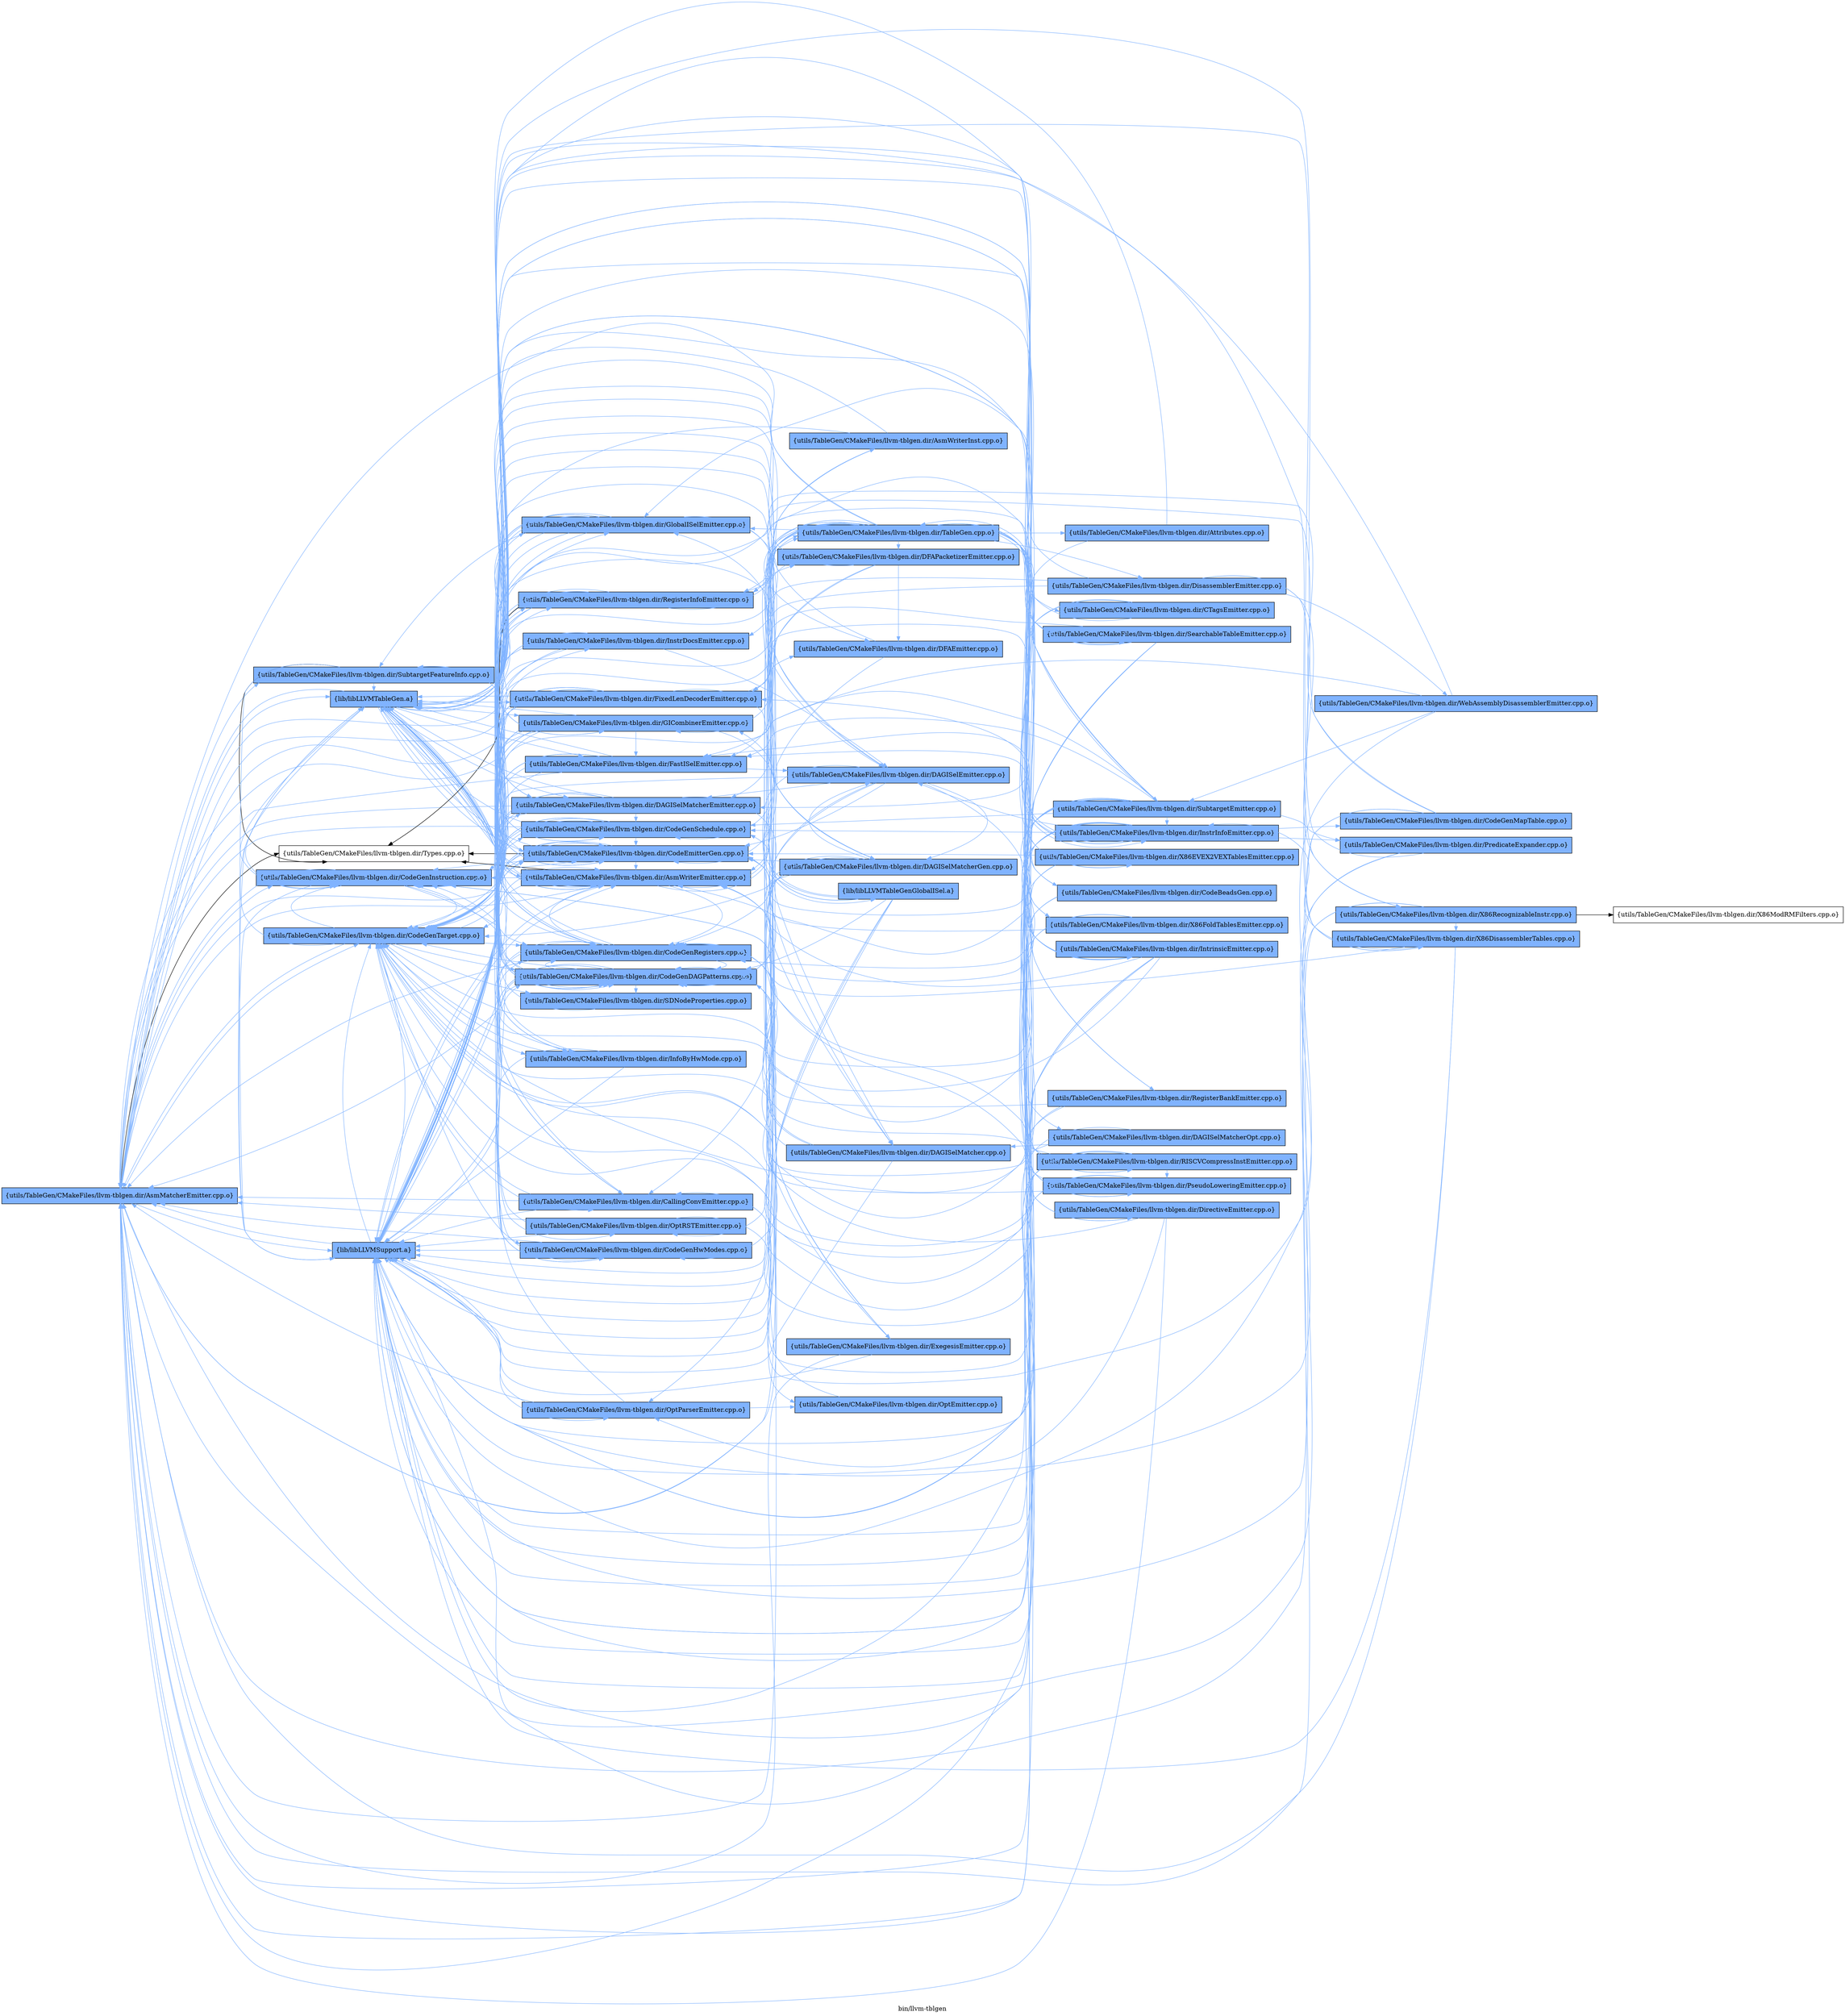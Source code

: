 digraph "bin/llvm-tblgen" {
	label="bin/llvm-tblgen";
	rankdir=LR;
	{ rank=same; Node0x560586553628;  }
	{ rank=same; Node0x560586555298; Node0x5605865570e8; Node0x560586557958; Node0x560586556058; Node0x5605865575e8; Node0x560586553038;  }
	{ rank=same; Node0x560586554a78; Node0x560586555248; Node0x560586553998; Node0x560586553cb8; Node0x560586554c08; Node0x560586556738; Node0x560586553538; Node0x560586554528; Node0x560586552ea8; Node0x5605865557e8; Node0x560586554258; Node0x5605865563c8; Node0x560586553d08; Node0x560586554488; Node0x560586555b08; Node0x5605865545c8; Node0x5605865560a8; Node0x560586555428;  }
	{ rank=same; Node0x560586552ef8; Node0x560586555338; Node0x560586554118; Node0x560586557868; Node0x560586555f68; Node0x560586555bf8; Node0x560586557818; Node0x560586552b88; Node0x560586557638; Node0x560586556288;  }
	{ rank=same; Node0x560586553678; Node0x5605865544d8; Node0x560586556ff8; Node0x560586555f18; Node0x5605865533a8; Node0x560586555158; Node0x5605865579a8; Node0x5605865574f8; Node0x560586552bd8; Node0x560586556b48; Node0x560586556e68; Node0x560586554028; Node0x560586554cf8; Node0x560586557188; Node0x560586556238;  }
	{ rank=same; Node0x560586556328; Node0x560586553358; Node0x5605865536c8; Node0x560586553178; Node0x560586556828;  }

	Node0x560586553628 [shape=record,shape=box,group=1,style=filled,fillcolor="0.600000 0.5 1",label="{utils/TableGen/CMakeFiles/llvm-tblgen.dir/AsmMatcherEmitter.cpp.o}"];
	Node0x560586553628 -> Node0x560586555298[color="0.600000 0.5 1"];
	Node0x560586553628 -> Node0x5605865570e8[color="0.600000 0.5 1"];
	Node0x560586553628 -> Node0x560586557958[color="0.600000 0.5 1"];
	Node0x560586553628 -> Node0x560586556058;
	Node0x560586553628 -> Node0x5605865575e8[color="0.600000 0.5 1"];
	Node0x560586553628 -> Node0x560586553038[color="0.600000 0.5 1"];
	Node0x560586555298 [shape=record,shape=box,group=1,style=filled,fillcolor="0.600000 0.5 1",label="{utils/TableGen/CMakeFiles/llvm-tblgen.dir/CodeGenInstruction.cpp.o}"];
	Node0x560586555298 -> Node0x560586553628[color="0.600000 0.5 1"];
	Node0x560586555298 -> Node0x560586554a78[color="0.600000 0.5 1"];
	Node0x560586555298 -> Node0x560586555248[color="0.600000 0.5 1"];
	Node0x560586555298 -> Node0x560586553998[color="0.600000 0.5 1"];
	Node0x560586555298 -> Node0x5605865570e8[color="0.600000 0.5 1"];
	Node0x560586555298 -> Node0x5605865575e8[color="0.600000 0.5 1"];
	Node0x560586555298 -> Node0x560586553038[color="0.600000 0.5 1"];
	Node0x5605865570e8 [shape=record,shape=box,group=1,style=filled,fillcolor="0.600000 0.5 1",label="{utils/TableGen/CMakeFiles/llvm-tblgen.dir/CodeGenTarget.cpp.o}"];
	Node0x5605865570e8 -> Node0x560586553628[color="0.600000 0.5 1"];
	Node0x5605865570e8 -> Node0x560586553cb8[color="0.600000 0.5 1"];
	Node0x5605865570e8 -> Node0x560586554a78[color="0.600000 0.5 1"];
	Node0x5605865570e8 -> Node0x560586555248[color="0.600000 0.5 1"];
	Node0x5605865570e8 -> Node0x560586554c08[color="0.600000 0.5 1"];
	Node0x5605865570e8 -> Node0x560586555298[color="0.600000 0.5 1"];
	Node0x5605865570e8 -> Node0x560586553998[color="0.600000 0.5 1"];
	Node0x5605865570e8 -> Node0x560586556738[color="0.600000 0.5 1"];
	Node0x5605865570e8 -> Node0x560586553538[color="0.600000 0.5 1"];
	Node0x5605865570e8 -> Node0x560586554528[color="0.600000 0.5 1"];
	Node0x5605865570e8 -> Node0x5605865575e8[color="0.600000 0.5 1"];
	Node0x5605865570e8 -> Node0x560586553038[color="0.600000 0.5 1"];
	Node0x560586557958 [shape=record,shape=box,group=1,style=filled,fillcolor="0.600000 0.5 1",label="{utils/TableGen/CMakeFiles/llvm-tblgen.dir/SubtargetFeatureInfo.cpp.o}"];
	Node0x560586557958 -> Node0x560586552ea8[color="0.600000 0.5 1"];
	Node0x560586557958 -> Node0x560586556058;
	Node0x560586557958 -> Node0x5605865575e8[color="0.600000 0.5 1"];
	Node0x560586557958 -> Node0x560586553038[color="0.600000 0.5 1"];
	Node0x560586556058 [shape=record,shape=box,group=0,label="{utils/TableGen/CMakeFiles/llvm-tblgen.dir/Types.cpp.o}"];
	Node0x5605865575e8 [shape=record,shape=box,group=1,style=filled,fillcolor="0.600000 0.5 1",label="{lib/libLLVMSupport.a}"];
	Node0x5605865575e8 -> Node0x560586553628[color="0.600000 0.5 1"];
	Node0x5605865575e8 -> Node0x560586553998[color="0.600000 0.5 1"];
	Node0x5605865575e8 -> Node0x5605865570e8[color="0.600000 0.5 1"];
	Node0x5605865575e8 -> Node0x5605865557e8[color="0.600000 0.5 1"];
	Node0x5605865575e8 -> Node0x560586554258[color="0.600000 0.5 1"];
	Node0x5605865575e8 -> Node0x5605865563c8[color="0.600000 0.5 1"];
	Node0x5605865575e8 -> Node0x560586552ea8[color="0.600000 0.5 1"];
	Node0x5605865575e8 -> Node0x560586555248[color="0.600000 0.5 1"];
	Node0x5605865575e8 -> Node0x560586554a78[color="0.600000 0.5 1"];
	Node0x5605865575e8 -> Node0x560586553d08[color="0.600000 0.5 1"];
	Node0x5605865575e8 -> Node0x560586554488[color="0.600000 0.5 1"];
	Node0x560586553038 [shape=record,shape=box,group=1,style=filled,fillcolor="0.600000 0.5 1",label="{lib/libLLVMTableGen.a}"];
	Node0x560586553038 -> Node0x560586552ea8[color="0.600000 0.5 1"];
	Node0x560586553038 -> Node0x5605865575e8[color="0.600000 0.5 1"];
	Node0x560586553038 -> Node0x560586555298[color="0.600000 0.5 1"];
	Node0x560586553038 -> Node0x560586553628[color="0.600000 0.5 1"];
	Node0x560586553038 -> Node0x560586553998[color="0.600000 0.5 1"];
	Node0x560586553038 -> Node0x5605865557e8[color="0.600000 0.5 1"];
	Node0x560586553038 -> Node0x560586555b08[color="0.600000 0.5 1"];
	Node0x560586553038 -> Node0x5605865545c8[color="0.600000 0.5 1"];
	Node0x560586553038 -> Node0x560586554258[color="0.600000 0.5 1"];
	Node0x560586553038 -> Node0x560586554a78[color="0.600000 0.5 1"];
	Node0x560586553038 -> Node0x560586555248[color="0.600000 0.5 1"];
	Node0x560586553038 -> Node0x5605865560a8[color="0.600000 0.5 1"];
	Node0x560586553038 -> Node0x560586553d08[color="0.600000 0.5 1"];
	Node0x560586553038 -> Node0x560586555428[color="0.600000 0.5 1"];
	Node0x560586552ea8 [shape=record,shape=box,group=1,style=filled,fillcolor="0.600000 0.5 1",label="{utils/TableGen/CMakeFiles/llvm-tblgen.dir/AsmWriterEmitter.cpp.o}"];
	Node0x560586552ea8 -> Node0x560586553628[color="0.600000 0.5 1"];
	Node0x560586552ea8 -> Node0x560586552ef8[color="0.600000 0.5 1"];
	Node0x560586552ea8 -> Node0x560586555298[color="0.600000 0.5 1"];
	Node0x560586552ea8 -> Node0x560586553998[color="0.600000 0.5 1"];
	Node0x560586552ea8 -> Node0x5605865570e8[color="0.600000 0.5 1"];
	Node0x560586552ea8 -> Node0x560586555338[color="0.600000 0.5 1"];
	Node0x560586552ea8 -> Node0x560586556058;
	Node0x560586552ea8 -> Node0x5605865575e8[color="0.600000 0.5 1"];
	Node0x560586552ea8 -> Node0x560586553038[color="0.600000 0.5 1"];
	Node0x560586552ef8 [shape=record,shape=box,group=1,style=filled,fillcolor="0.600000 0.5 1",label="{utils/TableGen/CMakeFiles/llvm-tblgen.dir/AsmWriterInst.cpp.o}"];
	Node0x560586552ef8 -> Node0x560586553628[color="0.600000 0.5 1"];
	Node0x560586552ef8 -> Node0x560586555298[color="0.600000 0.5 1"];
	Node0x560586552ef8 -> Node0x560586553038[color="0.600000 0.5 1"];
	Node0x560586553998 [shape=record,shape=box,group=1,style=filled,fillcolor="0.600000 0.5 1",label="{utils/TableGen/CMakeFiles/llvm-tblgen.dir/CodeGenRegisters.cpp.o}"];
	Node0x560586553998 -> Node0x560586553628[color="0.600000 0.5 1"];
	Node0x560586553998 -> Node0x560586552ea8[color="0.600000 0.5 1"];
	Node0x560586553998 -> Node0x560586554a78[color="0.600000 0.5 1"];
	Node0x560586553998 -> Node0x560586555248[color="0.600000 0.5 1"];
	Node0x560586553998 -> Node0x560586553538[color="0.600000 0.5 1"];
	Node0x560586553998 -> Node0x5605865575e8[color="0.600000 0.5 1"];
	Node0x560586553998 -> Node0x560586553038[color="0.600000 0.5 1"];
	Node0x560586555338 [shape=record,shape=box,group=1,style=filled,fillcolor="0.600000 0.5 1",label="{utils/TableGen/CMakeFiles/llvm-tblgen.dir/TableGen.cpp.o}"];
	Node0x560586555338 -> Node0x560586553628[color="0.600000 0.5 1"];
	Node0x560586555338 -> Node0x560586552ea8[color="0.600000 0.5 1"];
	Node0x560586555338 -> Node0x560586553678[color="0.600000 0.5 1"];
	Node0x560586555338 -> Node0x560586553cb8[color="0.600000 0.5 1"];
	Node0x560586555338 -> Node0x5605865544d8[color="0.600000 0.5 1"];
	Node0x560586555338 -> Node0x560586554a78[color="0.600000 0.5 1"];
	Node0x560586555338 -> Node0x5605865570e8[color="0.600000 0.5 1"];
	Node0x560586555338 -> Node0x560586557868[color="0.600000 0.5 1"];
	Node0x560586555338 -> Node0x5605865557e8[color="0.600000 0.5 1"];
	Node0x560586555338 -> Node0x560586557638[color="0.600000 0.5 1"];
	Node0x560586555338 -> Node0x560586557818[color="0.600000 0.5 1"];
	Node0x560586555338 -> Node0x560586556ff8[color="0.600000 0.5 1"];
	Node0x560586555338 -> Node0x560586555f18[color="0.600000 0.5 1"];
	Node0x560586555338 -> Node0x560586556288[color="0.600000 0.5 1"];
	Node0x560586555338 -> Node0x560586555b08[color="0.600000 0.5 1"];
	Node0x560586555338 -> Node0x5605865545c8[color="0.600000 0.5 1"];
	Node0x560586555338 -> Node0x560586554258[color="0.600000 0.5 1"];
	Node0x560586555338 -> Node0x5605865533a8[color="0.600000 0.5 1"];
	Node0x560586555338 -> Node0x560586554488[color="0.600000 0.5 1"];
	Node0x560586555338 -> Node0x560586555158[color="0.600000 0.5 1"];
	Node0x560586555338 -> Node0x5605865563c8[color="0.600000 0.5 1"];
	Node0x560586555338 -> Node0x5605865560a8[color="0.600000 0.5 1"];
	Node0x560586555338 -> Node0x5605865579a8[color="0.600000 0.5 1"];
	Node0x560586555338 -> Node0x5605865574f8[color="0.600000 0.5 1"];
	Node0x560586555338 -> Node0x560586552bd8[color="0.600000 0.5 1"];
	Node0x560586555338 -> Node0x560586553d08[color="0.600000 0.5 1"];
	Node0x560586555338 -> Node0x560586556b48[color="0.600000 0.5 1"];
	Node0x560586555338 -> Node0x560586556e68[color="0.600000 0.5 1"];
	Node0x560586555338 -> Node0x560586554028[color="0.600000 0.5 1"];
	Node0x560586555338 -> Node0x560586554cf8[color="0.600000 0.5 1"];
	Node0x560586555338 -> Node0x560586557188[color="0.600000 0.5 1"];
	Node0x560586555338 -> Node0x5605865575e8[color="0.600000 0.5 1"];
	Node0x560586555338 -> Node0x560586553038[color="0.600000 0.5 1"];
	Node0x560586553678 [shape=record,shape=box,group=1,style=filled,fillcolor="0.600000 0.5 1",label="{utils/TableGen/CMakeFiles/llvm-tblgen.dir/Attributes.cpp.o}"];
	Node0x560586553678 -> Node0x5605865575e8[color="0.600000 0.5 1"];
	Node0x560586553678 -> Node0x560586553038[color="0.600000 0.5 1"];
	Node0x560586553cb8 [shape=record,shape=box,group=1,style=filled,fillcolor="0.600000 0.5 1",label="{utils/TableGen/CMakeFiles/llvm-tblgen.dir/CallingConvEmitter.cpp.o}"];
	Node0x560586553cb8 -> Node0x560586553628[color="0.600000 0.5 1"];
	Node0x560586553cb8 -> Node0x5605865570e8[color="0.600000 0.5 1"];
	Node0x560586553cb8 -> Node0x5605865575e8[color="0.600000 0.5 1"];
	Node0x560586553cb8 -> Node0x560586553038[color="0.600000 0.5 1"];
	Node0x5605865544d8 [shape=record,shape=box,group=1,style=filled,fillcolor="0.600000 0.5 1",label="{utils/TableGen/CMakeFiles/llvm-tblgen.dir/CodeBeadsGen.cpp.o}"];
	Node0x5605865544d8 -> Node0x5605865570e8[color="0.600000 0.5 1"];
	Node0x5605865544d8 -> Node0x5605865575e8[color="0.600000 0.5 1"];
	Node0x5605865544d8 -> Node0x560586553038[color="0.600000 0.5 1"];
	Node0x560586554a78 [shape=record,shape=box,group=1,style=filled,fillcolor="0.600000 0.5 1",label="{utils/TableGen/CMakeFiles/llvm-tblgen.dir/CodeEmitterGen.cpp.o}"];
	Node0x560586554a78 -> Node0x560586553628[color="0.600000 0.5 1"];
	Node0x560586554a78 -> Node0x560586552ea8[color="0.600000 0.5 1"];
	Node0x560586554a78 -> Node0x560586555298[color="0.600000 0.5 1"];
	Node0x560586554a78 -> Node0x5605865570e8[color="0.600000 0.5 1"];
	Node0x560586554a78 -> Node0x560586553538[color="0.600000 0.5 1"];
	Node0x560586554a78 -> Node0x560586557958[color="0.600000 0.5 1"];
	Node0x560586554a78 -> Node0x560586556058;
	Node0x560586554a78 -> Node0x5605865575e8[color="0.600000 0.5 1"];
	Node0x560586554a78 -> Node0x560586553038[color="0.600000 0.5 1"];
	Node0x560586553538 [shape=record,shape=box,group=1,style=filled,fillcolor="0.600000 0.5 1",label="{utils/TableGen/CMakeFiles/llvm-tblgen.dir/InfoByHwMode.cpp.o}"];
	Node0x560586553538 -> Node0x560586554c08[color="0.600000 0.5 1"];
	Node0x560586553538 -> Node0x5605865570e8[color="0.600000 0.5 1"];
	Node0x560586553538 -> Node0x5605865575e8[color="0.600000 0.5 1"];
	Node0x560586553538 -> Node0x560586553038[color="0.600000 0.5 1"];
	Node0x560586555248 [shape=record,shape=box,group=1,style=filled,fillcolor="0.600000 0.5 1",label="{utils/TableGen/CMakeFiles/llvm-tblgen.dir/CodeGenDAGPatterns.cpp.o}"];
	Node0x560586555248 -> Node0x560586553628[color="0.600000 0.5 1"];
	Node0x560586555248 -> Node0x560586552ea8[color="0.600000 0.5 1"];
	Node0x560586555248 -> Node0x560586553cb8[color="0.600000 0.5 1"];
	Node0x560586555248 -> Node0x560586554a78[color="0.600000 0.5 1"];
	Node0x560586555248 -> Node0x560586555298[color="0.600000 0.5 1"];
	Node0x560586555248 -> Node0x560586553998[color="0.600000 0.5 1"];
	Node0x560586555248 -> Node0x5605865570e8[color="0.600000 0.5 1"];
	Node0x560586555248 -> Node0x560586553538[color="0.600000 0.5 1"];
	Node0x560586555248 -> Node0x560586554528[color="0.600000 0.5 1"];
	Node0x560586555248 -> Node0x5605865575e8[color="0.600000 0.5 1"];
	Node0x560586555248 -> Node0x560586553038[color="0.600000 0.5 1"];
	Node0x560586554528 [shape=record,shape=box,group=1,style=filled,fillcolor="0.600000 0.5 1",label="{utils/TableGen/CMakeFiles/llvm-tblgen.dir/SDNodeProperties.cpp.o}"];
	Node0x560586554528 -> Node0x560586553038[color="0.600000 0.5 1"];
	Node0x560586554c08 [shape=record,shape=box,group=1,style=filled,fillcolor="0.600000 0.5 1",label="{utils/TableGen/CMakeFiles/llvm-tblgen.dir/CodeGenHwModes.cpp.o}"];
	Node0x560586554c08 -> Node0x560586553628[color="0.600000 0.5 1"];
	Node0x560586554c08 -> Node0x5605865575e8[color="0.600000 0.5 1"];
	Node0x560586554c08 -> Node0x560586553038[color="0.600000 0.5 1"];
	Node0x560586553178 [shape=record,shape=box,group=1,style=filled,fillcolor="0.600000 0.5 1",label="{utils/TableGen/CMakeFiles/llvm-tblgen.dir/CodeGenMapTable.cpp.o}"];
	Node0x560586553178 -> Node0x560586553628[color="0.600000 0.5 1"];
	Node0x560586553178 -> Node0x5605865570e8[color="0.600000 0.5 1"];
	Node0x560586553178 -> Node0x5605865575e8[color="0.600000 0.5 1"];
	Node0x560586553178 -> Node0x560586553038[color="0.600000 0.5 1"];
	Node0x560586556738 [shape=record,shape=box,group=1,style=filled,fillcolor="0.600000 0.5 1",label="{utils/TableGen/CMakeFiles/llvm-tblgen.dir/CodeGenSchedule.cpp.o}"];
	Node0x560586556738 -> Node0x560586553628[color="0.600000 0.5 1"];
	Node0x560586556738 -> Node0x560586552ea8[color="0.600000 0.5 1"];
	Node0x560586556738 -> Node0x560586553cb8[color="0.600000 0.5 1"];
	Node0x560586556738 -> Node0x560586554a78[color="0.600000 0.5 1"];
	Node0x560586556738 -> Node0x560586555248[color="0.600000 0.5 1"];
	Node0x560586556738 -> Node0x560586553998[color="0.600000 0.5 1"];
	Node0x560586556738 -> Node0x5605865570e8[color="0.600000 0.5 1"];
	Node0x560586556738 -> Node0x5605865575e8[color="0.600000 0.5 1"];
	Node0x560586556738 -> Node0x560586553038[color="0.600000 0.5 1"];
	Node0x560586557868 [shape=record,shape=box,group=1,style=filled,fillcolor="0.600000 0.5 1",label="{utils/TableGen/CMakeFiles/llvm-tblgen.dir/DAGISelEmitter.cpp.o}"];
	Node0x560586557868 -> Node0x560586554a78[color="0.600000 0.5 1"];
	Node0x560586557868 -> Node0x560586555248[color="0.600000 0.5 1"];
	Node0x560586557868 -> Node0x5605865570e8[color="0.600000 0.5 1"];
	Node0x560586557868 -> Node0x5605865557e8[color="0.600000 0.5 1"];
	Node0x560586557868 -> Node0x560586555f68[color="0.600000 0.5 1"];
	Node0x560586557868 -> Node0x560586556238[color="0.600000 0.5 1"];
	Node0x560586557868 -> Node0x560586554118[color="0.600000 0.5 1"];
	Node0x560586557868 -> Node0x5605865575e8[color="0.600000 0.5 1"];
	Node0x560586557868 -> Node0x560586553038[color="0.600000 0.5 1"];
	Node0x5605865557e8 [shape=record,shape=box,group=1,style=filled,fillcolor="0.600000 0.5 1",label="{utils/TableGen/CMakeFiles/llvm-tblgen.dir/DAGISelMatcherEmitter.cpp.o}"];
	Node0x5605865557e8 -> Node0x560586553628[color="0.600000 0.5 1"];
	Node0x5605865557e8 -> Node0x560586552ea8[color="0.600000 0.5 1"];
	Node0x5605865557e8 -> Node0x560586555248[color="0.600000 0.5 1"];
	Node0x5605865557e8 -> Node0x560586554c08[color="0.600000 0.5 1"];
	Node0x5605865557e8 -> Node0x560586556738[color="0.600000 0.5 1"];
	Node0x5605865557e8 -> Node0x5605865570e8[color="0.600000 0.5 1"];
	Node0x5605865557e8 -> Node0x560586554118[color="0.600000 0.5 1"];
	Node0x5605865557e8 -> Node0x5605865575e8[color="0.600000 0.5 1"];
	Node0x5605865557e8 -> Node0x560586553038[color="0.600000 0.5 1"];
	Node0x560586555f68 [shape=record,shape=box,group=1,style=filled,fillcolor="0.600000 0.5 1",label="{utils/TableGen/CMakeFiles/llvm-tblgen.dir/DAGISelMatcherGen.cpp.o}"];
	Node0x560586555f68 -> Node0x560586553628[color="0.600000 0.5 1"];
	Node0x560586555f68 -> Node0x560586554a78[color="0.600000 0.5 1"];
	Node0x560586555f68 -> Node0x560586555248[color="0.600000 0.5 1"];
	Node0x560586555f68 -> Node0x560586555298[color="0.600000 0.5 1"];
	Node0x560586555f68 -> Node0x560586553998[color="0.600000 0.5 1"];
	Node0x560586555f68 -> Node0x5605865570e8[color="0.600000 0.5 1"];
	Node0x560586555f68 -> Node0x560586557868[color="0.600000 0.5 1"];
	Node0x560586555f68 -> Node0x560586554118[color="0.600000 0.5 1"];
	Node0x560586555f68 -> Node0x5605865575e8[color="0.600000 0.5 1"];
	Node0x560586555f68 -> Node0x560586553038[color="0.600000 0.5 1"];
	Node0x560586556238 [shape=record,shape=box,group=1,style=filled,fillcolor="0.600000 0.5 1",label="{utils/TableGen/CMakeFiles/llvm-tblgen.dir/DAGISelMatcherOpt.cpp.o}"];
	Node0x560586556238 -> Node0x560586555248[color="0.600000 0.5 1"];
	Node0x560586556238 -> Node0x560586554118[color="0.600000 0.5 1"];
	Node0x560586556238 -> Node0x5605865575e8[color="0.600000 0.5 1"];
	Node0x560586554118 [shape=record,shape=box,group=1,style=filled,fillcolor="0.600000 0.5 1",label="{utils/TableGen/CMakeFiles/llvm-tblgen.dir/DAGISelMatcher.cpp.o}"];
	Node0x560586554118 -> Node0x560586555248[color="0.600000 0.5 1"];
	Node0x560586554118 -> Node0x560586553998[color="0.600000 0.5 1"];
	Node0x560586554118 -> Node0x5605865570e8[color="0.600000 0.5 1"];
	Node0x560586554118 -> Node0x5605865575e8[color="0.600000 0.5 1"];
	Node0x560586557638 [shape=record,shape=box,group=1,style=filled,fillcolor="0.600000 0.5 1",label="{utils/TableGen/CMakeFiles/llvm-tblgen.dir/DFAEmitter.cpp.o}"];
	Node0x560586557638 -> Node0x5605865575e8[color="0.600000 0.5 1"];
	Node0x560586557638 -> Node0x560586553038[color="0.600000 0.5 1"];
	Node0x560586557818 [shape=record,shape=box,group=1,style=filled,fillcolor="0.600000 0.5 1",label="{utils/TableGen/CMakeFiles/llvm-tblgen.dir/DFAPacketizerEmitter.cpp.o}"];
	Node0x560586557818 -> Node0x560586556738[color="0.600000 0.5 1"];
	Node0x560586557818 -> Node0x5605865570e8[color="0.600000 0.5 1"];
	Node0x560586557818 -> Node0x560586557638[color="0.600000 0.5 1"];
	Node0x560586557818 -> Node0x5605865575e8[color="0.600000 0.5 1"];
	Node0x560586557818 -> Node0x560586553038[color="0.600000 0.5 1"];
	Node0x560586556ff8 [shape=record,shape=box,group=1,style=filled,fillcolor="0.600000 0.5 1",label="{utils/TableGen/CMakeFiles/llvm-tblgen.dir/DirectiveEmitter.cpp.o}"];
	Node0x560586556ff8 -> Node0x560586553628[color="0.600000 0.5 1"];
	Node0x560586556ff8 -> Node0x560586555248[color="0.600000 0.5 1"];
	Node0x560586556ff8 -> Node0x5605865575e8[color="0.600000 0.5 1"];
	Node0x560586556ff8 -> Node0x560586553038[color="0.600000 0.5 1"];
	Node0x560586555f18 [shape=record,shape=box,group=1,style=filled,fillcolor="0.600000 0.5 1",label="{utils/TableGen/CMakeFiles/llvm-tblgen.dir/DisassemblerEmitter.cpp.o}"];
	Node0x560586555f18 -> Node0x5605865570e8[color="0.600000 0.5 1"];
	Node0x560586555f18 -> Node0x560586555428[color="0.600000 0.5 1"];
	Node0x560586555f18 -> Node0x560586556328[color="0.600000 0.5 1"];
	Node0x560586555f18 -> Node0x560586553358[color="0.600000 0.5 1"];
	Node0x560586555f18 -> Node0x5605865536c8[color="0.600000 0.5 1"];
	Node0x560586555f18 -> Node0x560586553038[color="0.600000 0.5 1"];
	Node0x560586555428 [shape=record,shape=box,group=1,style=filled,fillcolor="0.600000 0.5 1",label="{utils/TableGen/CMakeFiles/llvm-tblgen.dir/FixedLenDecoderEmitter.cpp.o}"];
	Node0x560586555428 -> Node0x560586553628[color="0.600000 0.5 1"];
	Node0x560586555428 -> Node0x560586552ea8[color="0.600000 0.5 1"];
	Node0x560586555428 -> Node0x560586553cb8[color="0.600000 0.5 1"];
	Node0x560586555428 -> Node0x560586554a78[color="0.600000 0.5 1"];
	Node0x560586555428 -> Node0x560586555248[color="0.600000 0.5 1"];
	Node0x560586555428 -> Node0x560586555298[color="0.600000 0.5 1"];
	Node0x560586555428 -> Node0x560586553998[color="0.600000 0.5 1"];
	Node0x560586555428 -> Node0x560586556738[color="0.600000 0.5 1"];
	Node0x560586555428 -> Node0x5605865570e8[color="0.600000 0.5 1"];
	Node0x560586555428 -> Node0x560586557638[color="0.600000 0.5 1"];
	Node0x560586555428 -> Node0x560586556288[color="0.600000 0.5 1"];
	Node0x560586555428 -> Node0x560586553538[color="0.600000 0.5 1"];
	Node0x560586555428 -> Node0x5605865575e8[color="0.600000 0.5 1"];
	Node0x560586555428 -> Node0x560586553038[color="0.600000 0.5 1"];
	Node0x560586556328 [shape=record,shape=box,group=1,style=filled,fillcolor="0.600000 0.5 1",label="{utils/TableGen/CMakeFiles/llvm-tblgen.dir/X86DisassemblerTables.cpp.o}"];
	Node0x560586556328 -> Node0x560586553628[color="0.600000 0.5 1"];
	Node0x560586556328 -> Node0x560586552ea8[color="0.600000 0.5 1"];
	Node0x560586556328 -> Node0x5605865533a8[color="0.600000 0.5 1"];
	Node0x560586556328 -> Node0x560586553d08[color="0.600000 0.5 1"];
	Node0x560586556328 -> Node0x5605865575e8[color="0.600000 0.5 1"];
	Node0x560586553358 [shape=record,shape=box,group=1,style=filled,fillcolor="0.600000 0.5 1",label="{utils/TableGen/CMakeFiles/llvm-tblgen.dir/X86RecognizableInstr.cpp.o}"];
	Node0x560586553358 -> Node0x560586553628[color="0.600000 0.5 1"];
	Node0x560586553358 -> Node0x560586556328[color="0.600000 0.5 1"];
	Node0x560586553358 -> Node0x560586554e38;
	Node0x560586553358 -> Node0x5605865575e8[color="0.600000 0.5 1"];
	Node0x560586553358 -> Node0x560586553038[color="0.600000 0.5 1"];
	Node0x5605865536c8 [shape=record,shape=box,group=1,style=filled,fillcolor="0.600000 0.5 1",label="{utils/TableGen/CMakeFiles/llvm-tblgen.dir/WebAssemblyDisassemblerEmitter.cpp.o}"];
	Node0x5605865536c8 -> Node0x560586555b08[color="0.600000 0.5 1"];
	Node0x5605865536c8 -> Node0x560586556e68[color="0.600000 0.5 1"];
	Node0x5605865536c8 -> Node0x5605865575e8[color="0.600000 0.5 1"];
	Node0x5605865536c8 -> Node0x560586553038[color="0.600000 0.5 1"];
	Node0x560586556288 [shape=record,shape=box,group=1,style=filled,fillcolor="0.600000 0.5 1",label="{utils/TableGen/CMakeFiles/llvm-tblgen.dir/ExegesisEmitter.cpp.o}"];
	Node0x560586556288 -> Node0x560586553628[color="0.600000 0.5 1"];
	Node0x560586556288 -> Node0x5605865575e8[color="0.600000 0.5 1"];
	Node0x560586556288 -> Node0x560586553038[color="0.600000 0.5 1"];
	Node0x560586555b08 [shape=record,shape=box,group=1,style=filled,fillcolor="0.600000 0.5 1",label="{utils/TableGen/CMakeFiles/llvm-tblgen.dir/FastISelEmitter.cpp.o}"];
	Node0x560586555b08 -> Node0x560586553628[color="0.600000 0.5 1"];
	Node0x560586555b08 -> Node0x560586552ea8[color="0.600000 0.5 1"];
	Node0x560586555b08 -> Node0x560586554a78[color="0.600000 0.5 1"];
	Node0x560586555b08 -> Node0x560586555248[color="0.600000 0.5 1"];
	Node0x560586555b08 -> Node0x560586553998[color="0.600000 0.5 1"];
	Node0x560586555b08 -> Node0x5605865570e8[color="0.600000 0.5 1"];
	Node0x560586555b08 -> Node0x560586557868[color="0.600000 0.5 1"];
	Node0x560586555b08 -> Node0x5605865575e8[color="0.600000 0.5 1"];
	Node0x560586555b08 -> Node0x560586553038[color="0.600000 0.5 1"];
	Node0x5605865545c8 [shape=record,shape=box,group=1,style=filled,fillcolor="0.600000 0.5 1",label="{utils/TableGen/CMakeFiles/llvm-tblgen.dir/GICombinerEmitter.cpp.o}"];
	Node0x5605865545c8 -> Node0x560586553628[color="0.600000 0.5 1"];
	Node0x5605865545c8 -> Node0x560586554a78[color="0.600000 0.5 1"];
	Node0x5605865545c8 -> Node0x560586555248[color="0.600000 0.5 1"];
	Node0x5605865545c8 -> Node0x560586555298[color="0.600000 0.5 1"];
	Node0x5605865545c8 -> Node0x560586553998[color="0.600000 0.5 1"];
	Node0x5605865545c8 -> Node0x5605865570e8[color="0.600000 0.5 1"];
	Node0x5605865545c8 -> Node0x5605865557e8[color="0.600000 0.5 1"];
	Node0x5605865545c8 -> Node0x560586555b08[color="0.600000 0.5 1"];
	Node0x5605865545c8 -> Node0x5605865575e8[color="0.600000 0.5 1"];
	Node0x5605865545c8 -> Node0x560586553038[color="0.600000 0.5 1"];
	Node0x5605865545c8 -> Node0x560586552b88[color="0.600000 0.5 1"];
	Node0x560586552b88 [shape=record,shape=box,group=1,style=filled,fillcolor="0.600000 0.5 1",label="{lib/libLLVMTableGenGlobalISel.a}"];
	Node0x560586552b88 -> Node0x5605865575e8[color="0.600000 0.5 1"];
	Node0x560586552b88 -> Node0x560586553038[color="0.600000 0.5 1"];
	Node0x560586552b88 -> Node0x560586553628[color="0.600000 0.5 1"];
	Node0x560586552b88 -> Node0x560586554c08[color="0.600000 0.5 1"];
	Node0x560586552b88 -> Node0x5605865545c8[color="0.600000 0.5 1"];
	Node0x560586552b88 -> Node0x560586555248[color="0.600000 0.5 1"];
	Node0x560586552b88 -> Node0x560586556738[color="0.600000 0.5 1"];
	Node0x560586552b88 -> Node0x560586554258[color="0.600000 0.5 1"];
	Node0x560586554258 [shape=record,shape=box,group=1,style=filled,fillcolor="0.600000 0.5 1",label="{utils/TableGen/CMakeFiles/llvm-tblgen.dir/GlobalISelEmitter.cpp.o}"];
	Node0x560586554258 -> Node0x560586553628[color="0.600000 0.5 1"];
	Node0x560586554258 -> Node0x560586552ea8[color="0.600000 0.5 1"];
	Node0x560586554258 -> Node0x560586553cb8[color="0.600000 0.5 1"];
	Node0x560586554258 -> Node0x560586554a78[color="0.600000 0.5 1"];
	Node0x560586554258 -> Node0x560586555248[color="0.600000 0.5 1"];
	Node0x560586554258 -> Node0x560586554c08[color="0.600000 0.5 1"];
	Node0x560586554258 -> Node0x560586555298[color="0.600000 0.5 1"];
	Node0x560586554258 -> Node0x560586553998[color="0.600000 0.5 1"];
	Node0x560586554258 -> Node0x560586556738[color="0.600000 0.5 1"];
	Node0x560586554258 -> Node0x5605865570e8[color="0.600000 0.5 1"];
	Node0x560586554258 -> Node0x560586557868[color="0.600000 0.5 1"];
	Node0x560586554258 -> Node0x5605865557e8[color="0.600000 0.5 1"];
	Node0x560586554258 -> Node0x560586555f68[color="0.600000 0.5 1"];
	Node0x560586554258 -> Node0x5605865545c8[color="0.600000 0.5 1"];
	Node0x560586554258 -> Node0x560586557958[color="0.600000 0.5 1"];
	Node0x560586554258 -> Node0x5605865575e8[color="0.600000 0.5 1"];
	Node0x560586554258 -> Node0x560586553038[color="0.600000 0.5 1"];
	Node0x5605865533a8 [shape=record,shape=box,group=1,style=filled,fillcolor="0.600000 0.5 1",label="{utils/TableGen/CMakeFiles/llvm-tblgen.dir/InstrInfoEmitter.cpp.o}"];
	Node0x5605865533a8 -> Node0x560586553628[color="0.600000 0.5 1"];
	Node0x5605865533a8 -> Node0x560586552ea8[color="0.600000 0.5 1"];
	Node0x5605865533a8 -> Node0x560586555248[color="0.600000 0.5 1"];
	Node0x5605865533a8 -> Node0x560586553178[color="0.600000 0.5 1"];
	Node0x5605865533a8 -> Node0x560586553998[color="0.600000 0.5 1"];
	Node0x5605865533a8 -> Node0x560586556738[color="0.600000 0.5 1"];
	Node0x5605865533a8 -> Node0x5605865570e8[color="0.600000 0.5 1"];
	Node0x5605865533a8 -> Node0x560586557868[color="0.600000 0.5 1"];
	Node0x5605865533a8 -> Node0x560586555b08[color="0.600000 0.5 1"];
	Node0x5605865533a8 -> Node0x560586556828[color="0.600000 0.5 1"];
	Node0x5605865533a8 -> Node0x560586555338[color="0.600000 0.5 1"];
	Node0x5605865533a8 -> Node0x5605865575e8[color="0.600000 0.5 1"];
	Node0x5605865533a8 -> Node0x560586553038[color="0.600000 0.5 1"];
	Node0x560586556828 [shape=record,shape=box,group=1,style=filled,fillcolor="0.600000 0.5 1",label="{utils/TableGen/CMakeFiles/llvm-tblgen.dir/PredicateExpander.cpp.o}"];
	Node0x560586556828 -> Node0x560586553cb8[color="0.600000 0.5 1"];
	Node0x560586556828 -> Node0x5605865575e8[color="0.600000 0.5 1"];
	Node0x560586556828 -> Node0x560586553038[color="0.600000 0.5 1"];
	Node0x560586554488 [shape=record,shape=box,group=1,style=filled,fillcolor="0.600000 0.5 1",label="{utils/TableGen/CMakeFiles/llvm-tblgen.dir/InstrDocsEmitter.cpp.o}"];
	Node0x560586554488 -> Node0x560586555248[color="0.600000 0.5 1"];
	Node0x560586554488 -> Node0x560586555298[color="0.600000 0.5 1"];
	Node0x560586554488 -> Node0x5605865570e8[color="0.600000 0.5 1"];
	Node0x560586554488 -> Node0x560586557868[color="0.600000 0.5 1"];
	Node0x560586554488 -> Node0x5605865575e8[color="0.600000 0.5 1"];
	Node0x560586554488 -> Node0x560586553038[color="0.600000 0.5 1"];
	Node0x560586555158 [shape=record,shape=box,group=1,style=filled,fillcolor="0.600000 0.5 1",label="{utils/TableGen/CMakeFiles/llvm-tblgen.dir/IntrinsicEmitter.cpp.o}"];
	Node0x560586555158 -> Node0x560586553628[color="0.600000 0.5 1"];
	Node0x560586555158 -> Node0x560586554a78[color="0.600000 0.5 1"];
	Node0x560586555158 -> Node0x560586553998[color="0.600000 0.5 1"];
	Node0x560586555158 -> Node0x5605865570e8[color="0.600000 0.5 1"];
	Node0x560586555158 -> Node0x560586555b08[color="0.600000 0.5 1"];
	Node0x560586555158 -> Node0x560586555428[color="0.600000 0.5 1"];
	Node0x560586555158 -> Node0x5605865575e8[color="0.600000 0.5 1"];
	Node0x560586555158 -> Node0x560586553038[color="0.600000 0.5 1"];
	Node0x560586555bf8 [shape=record,shape=box,group=1,style=filled,fillcolor="0.600000 0.5 1",label="{utils/TableGen/CMakeFiles/llvm-tblgen.dir/OptEmitter.cpp.o}"];
	Node0x560586555bf8 -> Node0x560586553038[color="0.600000 0.5 1"];
	Node0x5605865563c8 [shape=record,shape=box,group=1,style=filled,fillcolor="0.600000 0.5 1",label="{utils/TableGen/CMakeFiles/llvm-tblgen.dir/OptParserEmitter.cpp.o}"];
	Node0x5605865563c8 -> Node0x560586553628[color="0.600000 0.5 1"];
	Node0x5605865563c8 -> Node0x560586555bf8[color="0.600000 0.5 1"];
	Node0x5605865563c8 -> Node0x5605865575e8[color="0.600000 0.5 1"];
	Node0x5605865563c8 -> Node0x560586553038[color="0.600000 0.5 1"];
	Node0x5605865560a8 [shape=record,shape=box,group=1,style=filled,fillcolor="0.600000 0.5 1",label="{utils/TableGen/CMakeFiles/llvm-tblgen.dir/OptRSTEmitter.cpp.o}"];
	Node0x5605865560a8 -> Node0x560586553628[color="0.600000 0.5 1"];
	Node0x5605865560a8 -> Node0x560586555bf8[color="0.600000 0.5 1"];
	Node0x5605865560a8 -> Node0x5605865575e8[color="0.600000 0.5 1"];
	Node0x5605865560a8 -> Node0x560586553038[color="0.600000 0.5 1"];
	Node0x5605865579a8 [shape=record,shape=box,group=1,style=filled,fillcolor="0.600000 0.5 1",label="{utils/TableGen/CMakeFiles/llvm-tblgen.dir/PseudoLoweringEmitter.cpp.o}"];
	Node0x5605865579a8 -> Node0x560586553628[color="0.600000 0.5 1"];
	Node0x5605865579a8 -> Node0x560586555298[color="0.600000 0.5 1"];
	Node0x5605865579a8 -> Node0x5605865570e8[color="0.600000 0.5 1"];
	Node0x5605865579a8 -> Node0x560586555428[color="0.600000 0.5 1"];
	Node0x5605865579a8 -> Node0x5605865575e8[color="0.600000 0.5 1"];
	Node0x5605865579a8 -> Node0x560586553038[color="0.600000 0.5 1"];
	Node0x5605865574f8 [shape=record,shape=box,group=1,style=filled,fillcolor="0.600000 0.5 1",label="{utils/TableGen/CMakeFiles/llvm-tblgen.dir/RISCVCompressInstEmitter.cpp.o}"];
	Node0x5605865574f8 -> Node0x560586553628[color="0.600000 0.5 1"];
	Node0x5605865574f8 -> Node0x560586555298[color="0.600000 0.5 1"];
	Node0x5605865574f8 -> Node0x560586553998[color="0.600000 0.5 1"];
	Node0x5605865574f8 -> Node0x5605865570e8[color="0.600000 0.5 1"];
	Node0x5605865574f8 -> Node0x5605865563c8[color="0.600000 0.5 1"];
	Node0x5605865574f8 -> Node0x5605865579a8[color="0.600000 0.5 1"];
	Node0x5605865574f8 -> Node0x5605865575e8[color="0.600000 0.5 1"];
	Node0x5605865574f8 -> Node0x560586553038[color="0.600000 0.5 1"];
	Node0x560586552bd8 [shape=record,shape=box,group=1,style=filled,fillcolor="0.600000 0.5 1",label="{utils/TableGen/CMakeFiles/llvm-tblgen.dir/RegisterBankEmitter.cpp.o}"];
	Node0x560586552bd8 -> Node0x560586553998[color="0.600000 0.5 1"];
	Node0x560586552bd8 -> Node0x5605865570e8[color="0.600000 0.5 1"];
	Node0x560586552bd8 -> Node0x5605865575e8[color="0.600000 0.5 1"];
	Node0x560586552bd8 -> Node0x560586553038[color="0.600000 0.5 1"];
	Node0x560586553d08 [shape=record,shape=box,group=1,style=filled,fillcolor="0.600000 0.5 1",label="{utils/TableGen/CMakeFiles/llvm-tblgen.dir/RegisterInfoEmitter.cpp.o}"];
	Node0x560586553d08 -> Node0x560586553628[color="0.600000 0.5 1"];
	Node0x560586553d08 -> Node0x560586552ea8[color="0.600000 0.5 1"];
	Node0x560586553d08 -> Node0x560586555248[color="0.600000 0.5 1"];
	Node0x560586553d08 -> Node0x560586553998[color="0.600000 0.5 1"];
	Node0x560586553d08 -> Node0x5605865570e8[color="0.600000 0.5 1"];
	Node0x560586553d08 -> Node0x5605865557e8[color="0.600000 0.5 1"];
	Node0x560586553d08 -> Node0x560586557818[color="0.600000 0.5 1"];
	Node0x560586553d08 -> Node0x5605865545c8[color="0.600000 0.5 1"];
	Node0x560586553d08 -> Node0x560586555338[color="0.600000 0.5 1"];
	Node0x560586553d08 -> Node0x560586556058;
	Node0x560586553d08 -> Node0x5605865575e8[color="0.600000 0.5 1"];
	Node0x560586553d08 -> Node0x560586553038[color="0.600000 0.5 1"];
	Node0x560586556b48 [shape=record,shape=box,group=1,style=filled,fillcolor="0.600000 0.5 1",label="{utils/TableGen/CMakeFiles/llvm-tblgen.dir/SearchableTableEmitter.cpp.o}"];
	Node0x560586556b48 -> Node0x560586553628[color="0.600000 0.5 1"];
	Node0x560586556b48 -> Node0x5605865570e8[color="0.600000 0.5 1"];
	Node0x560586556b48 -> Node0x560586555428[color="0.600000 0.5 1"];
	Node0x560586556b48 -> Node0x560586554258[color="0.600000 0.5 1"];
	Node0x560586556b48 -> Node0x5605865575e8[color="0.600000 0.5 1"];
	Node0x560586556b48 -> Node0x560586553038[color="0.600000 0.5 1"];
	Node0x560586556e68 [shape=record,shape=box,group=1,style=filled,fillcolor="0.600000 0.5 1",label="{utils/TableGen/CMakeFiles/llvm-tblgen.dir/SubtargetEmitter.cpp.o}"];
	Node0x560586556e68 -> Node0x560586553628[color="0.600000 0.5 1"];
	Node0x560586556e68 -> Node0x560586552ea8[color="0.600000 0.5 1"];
	Node0x560586556e68 -> Node0x560586553cb8[color="0.600000 0.5 1"];
	Node0x560586556e68 -> Node0x560586554a78[color="0.600000 0.5 1"];
	Node0x560586556e68 -> Node0x560586553998[color="0.600000 0.5 1"];
	Node0x560586556e68 -> Node0x560586556738[color="0.600000 0.5 1"];
	Node0x560586556e68 -> Node0x5605865570e8[color="0.600000 0.5 1"];
	Node0x560586556e68 -> Node0x560586555b08[color="0.600000 0.5 1"];
	Node0x560586556e68 -> Node0x5605865533a8[color="0.600000 0.5 1"];
	Node0x560586556e68 -> Node0x560586556828[color="0.600000 0.5 1"];
	Node0x560586556e68 -> Node0x560586553d08[color="0.600000 0.5 1"];
	Node0x560586556e68 -> Node0x5605865575e8[color="0.600000 0.5 1"];
	Node0x560586556e68 -> Node0x560586553038[color="0.600000 0.5 1"];
	Node0x560586554028 [shape=record,shape=box,group=1,style=filled,fillcolor="0.600000 0.5 1",label="{utils/TableGen/CMakeFiles/llvm-tblgen.dir/X86EVEX2VEXTablesEmitter.cpp.o}"];
	Node0x560586554028 -> Node0x560586554a78[color="0.600000 0.5 1"];
	Node0x560586554028 -> Node0x5605865570e8[color="0.600000 0.5 1"];
	Node0x560586554028 -> Node0x5605865575e8[color="0.600000 0.5 1"];
	Node0x560586554028 -> Node0x560586553038[color="0.600000 0.5 1"];
	Node0x560586554cf8 [shape=record,shape=box,group=1,style=filled,fillcolor="0.600000 0.5 1",label="{utils/TableGen/CMakeFiles/llvm-tblgen.dir/X86FoldTablesEmitter.cpp.o}"];
	Node0x560586554cf8 -> Node0x560586554a78[color="0.600000 0.5 1"];
	Node0x560586554cf8 -> Node0x5605865570e8[color="0.600000 0.5 1"];
	Node0x560586554cf8 -> Node0x5605865575e8[color="0.600000 0.5 1"];
	Node0x560586554cf8 -> Node0x560586553038[color="0.600000 0.5 1"];
	Node0x560586557188 [shape=record,shape=box,group=1,style=filled,fillcolor="0.600000 0.5 1",label="{utils/TableGen/CMakeFiles/llvm-tblgen.dir/CTagsEmitter.cpp.o}"];
	Node0x560586557188 -> Node0x5605865557e8[color="0.600000 0.5 1"];
	Node0x560586557188 -> Node0x5605865575e8[color="0.600000 0.5 1"];
	Node0x560586557188 -> Node0x560586553038[color="0.600000 0.5 1"];
	Node0x560586554e38 [shape=record,shape=box,group=0,label="{utils/TableGen/CMakeFiles/llvm-tblgen.dir/X86ModRMFilters.cpp.o}"];
}
